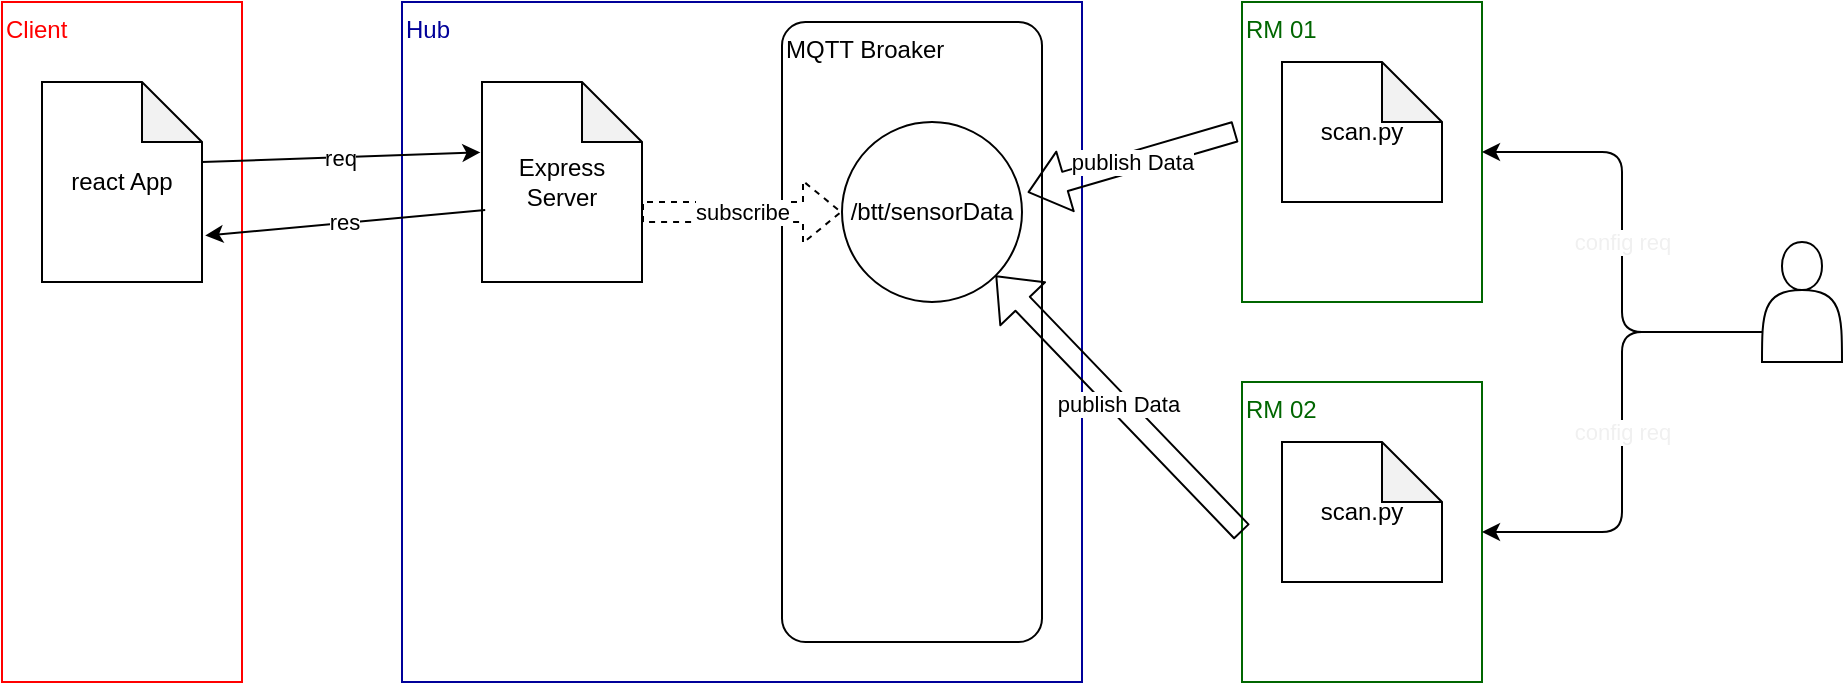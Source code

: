 <mxfile>
    <diagram id="K_BUTR0TAQ0R-rDa8sVM" name="Page-1">
        <mxGraphModel dx="878" dy="623" grid="1" gridSize="10" guides="1" tooltips="1" connect="1" arrows="1" fold="1" page="1" pageScale="1" pageWidth="827" pageHeight="1169" math="0" shadow="0">
            <root>
                <mxCell id="0"/>
                <mxCell id="1" parent="0"/>
                <mxCell id="2" value="&lt;div&gt;&lt;span&gt;&lt;font color=&quot;#ff0000&quot;&gt;Client&lt;/font&gt;&lt;/span&gt;&lt;/div&gt;" style="rounded=0;whiteSpace=wrap;html=1;align=left;verticalAlign=top;strokeColor=#FF0000;" vertex="1" parent="1">
                    <mxGeometry x="30" y="90" width="120" height="340" as="geometry"/>
                </mxCell>
                <mxCell id="3" value="&lt;div&gt;&lt;span&gt;&lt;font color=&quot;#000099&quot;&gt;Hub&lt;/font&gt;&lt;/span&gt;&lt;/div&gt;" style="rounded=0;whiteSpace=wrap;html=1;align=left;verticalAlign=top;strokeColor=#000099;" vertex="1" parent="1">
                    <mxGeometry x="230" y="90" width="340" height="340" as="geometry"/>
                </mxCell>
                <mxCell id="4" value="&lt;div&gt;&lt;span&gt;&lt;font color=&quot;#006600&quot;&gt;RM 02&lt;/font&gt;&lt;/span&gt;&lt;/div&gt;" style="rounded=0;whiteSpace=wrap;html=1;align=left;verticalAlign=top;strokeColor=#006600;" vertex="1" parent="1">
                    <mxGeometry x="650" y="280" width="120" height="150" as="geometry"/>
                </mxCell>
                <mxCell id="5" value="&lt;div&gt;&lt;span&gt;&lt;font color=&quot;#006600&quot;&gt;RM 01&lt;/font&gt;&lt;/span&gt;&lt;/div&gt;" style="rounded=0;whiteSpace=wrap;html=1;align=left;verticalAlign=top;strokeColor=#006600;" vertex="1" parent="1">
                    <mxGeometry x="650" y="90" width="120" height="150" as="geometry"/>
                </mxCell>
                <mxCell id="8" value="MQTT Broaker" style="rounded=1;whiteSpace=wrap;html=1;align=left;verticalAlign=top;arcSize=9;" vertex="1" parent="1">
                    <mxGeometry x="420" y="100" width="130" height="310" as="geometry"/>
                </mxCell>
                <mxCell id="9" value="/btt/sensorData" style="ellipse;whiteSpace=wrap;html=1;aspect=fixed;" vertex="1" parent="1">
                    <mxGeometry x="450" y="150" width="90" height="90" as="geometry"/>
                </mxCell>
                <mxCell id="10" value="publish Data" style="shape=flexArrow;endArrow=classic;html=1;entryX=1.031;entryY=0.391;entryDx=0;entryDy=0;entryPerimeter=0;exitX=-0.027;exitY=0.432;exitDx=0;exitDy=0;exitPerimeter=0;" edge="1" parent="1" source="5" target="9">
                    <mxGeometry width="50" height="50" relative="1" as="geometry">
                        <mxPoint x="610" y="170" as="sourcePoint"/>
                        <mxPoint x="660" y="120" as="targetPoint"/>
                    </mxGeometry>
                </mxCell>
                <mxCell id="12" value="publish Data" style="shape=flexArrow;endArrow=classic;html=1;exitX=0;exitY=0.5;exitDx=0;exitDy=0;entryX=1;entryY=1;entryDx=0;entryDy=0;strokeColor=default;" edge="1" parent="1" source="4" target="9">
                    <mxGeometry width="50" height="50" relative="1" as="geometry">
                        <mxPoint x="440" y="270" as="sourcePoint"/>
                        <mxPoint x="490" y="220" as="targetPoint"/>
                    </mxGeometry>
                </mxCell>
                <mxCell id="13" value="scan.py" style="shape=note;whiteSpace=wrap;html=1;backgroundOutline=1;darkOpacity=0.05;" vertex="1" parent="1">
                    <mxGeometry x="670" y="120" width="80" height="70" as="geometry"/>
                </mxCell>
                <mxCell id="14" value="scan.py" style="shape=note;whiteSpace=wrap;html=1;backgroundOutline=1;darkOpacity=0.05;" vertex="1" parent="1">
                    <mxGeometry x="670" y="310" width="80" height="70" as="geometry"/>
                </mxCell>
                <mxCell id="15" value="react App" style="shape=note;whiteSpace=wrap;html=1;backgroundOutline=1;darkOpacity=0.05;" vertex="1" parent="1">
                    <mxGeometry x="50" y="130" width="80" height="100" as="geometry"/>
                </mxCell>
                <mxCell id="16" value="Express&lt;br&gt;Server" style="shape=note;whiteSpace=wrap;html=1;backgroundOutline=1;darkOpacity=0.05;" vertex="1" parent="1">
                    <mxGeometry x="270" y="130" width="80" height="100" as="geometry"/>
                </mxCell>
                <mxCell id="17" value="req" style="endArrow=classic;html=1;exitX=1;exitY=0.4;exitDx=0;exitDy=0;exitPerimeter=0;entryX=-0.01;entryY=0.352;entryDx=0;entryDy=0;entryPerimeter=0;" edge="1" parent="1" source="15" target="16">
                    <mxGeometry width="50" height="50" relative="1" as="geometry">
                        <mxPoint x="250" y="260" as="sourcePoint"/>
                        <mxPoint x="300" y="210" as="targetPoint"/>
                    </mxGeometry>
                </mxCell>
                <mxCell id="18" value="res" style="endArrow=classic;html=1;exitX=0.02;exitY=0.64;exitDx=0;exitDy=0;exitPerimeter=0;entryX=1.02;entryY=0.768;entryDx=0;entryDy=0;entryPerimeter=0;" edge="1" parent="1" source="16" target="15">
                    <mxGeometry width="50" height="50" relative="1" as="geometry">
                        <mxPoint x="250" y="260" as="sourcePoint"/>
                        <mxPoint x="300" y="210" as="targetPoint"/>
                    </mxGeometry>
                </mxCell>
                <mxCell id="19" value="subscribe" style="shape=flexArrow;endArrow=classic;html=1;exitX=0;exitY=0;exitDx=80;exitDy=65;exitPerimeter=0;entryX=0;entryY=0.5;entryDx=0;entryDy=0;dashed=1;" edge="1" parent="1" source="16" target="9">
                    <mxGeometry width="50" height="50" relative="1" as="geometry">
                        <mxPoint x="380" y="210" as="sourcePoint"/>
                        <mxPoint x="430" y="160" as="targetPoint"/>
                    </mxGeometry>
                </mxCell>
                <mxCell id="22" value="config req" style="edgeStyle=orthogonalEdgeStyle;html=1;exitX=0;exitY=0.75;exitDx=0;exitDy=0;entryX=1;entryY=0.5;entryDx=0;entryDy=0;fontColor=#F0F0F0;strokeColor=default;" edge="1" parent="1" source="20" target="4">
                    <mxGeometry relative="1" as="geometry"/>
                </mxCell>
                <mxCell id="20" value="" style="shape=actor;whiteSpace=wrap;html=1;" vertex="1" parent="1">
                    <mxGeometry x="910" y="210" width="40" height="60" as="geometry"/>
                </mxCell>
                <mxCell id="21" value="config req" style="endArrow=classic;html=1;fontColor=#F0F0F0;exitX=0;exitY=0.75;exitDx=0;exitDy=0;entryX=1;entryY=0.5;entryDx=0;entryDy=0;edgeStyle=orthogonalEdgeStyle;" edge="1" parent="1" source="20" target="5">
                    <mxGeometry width="50" height="50" relative="1" as="geometry">
                        <mxPoint x="780" y="540" as="sourcePoint"/>
                        <mxPoint x="830" y="490" as="targetPoint"/>
                    </mxGeometry>
                </mxCell>
            </root>
        </mxGraphModel>
    </diagram>
</mxfile>